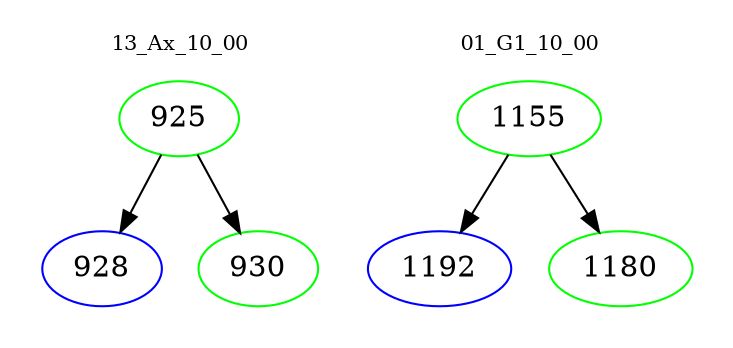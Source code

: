 digraph{
subgraph cluster_0 {
color = white
label = "13_Ax_10_00";
fontsize=10;
T0_925 [label="925", color="green"]
T0_925 -> T0_928 [color="black"]
T0_928 [label="928", color="blue"]
T0_925 -> T0_930 [color="black"]
T0_930 [label="930", color="green"]
}
subgraph cluster_1 {
color = white
label = "01_G1_10_00";
fontsize=10;
T1_1155 [label="1155", color="green"]
T1_1155 -> T1_1192 [color="black"]
T1_1192 [label="1192", color="blue"]
T1_1155 -> T1_1180 [color="black"]
T1_1180 [label="1180", color="green"]
}
}
